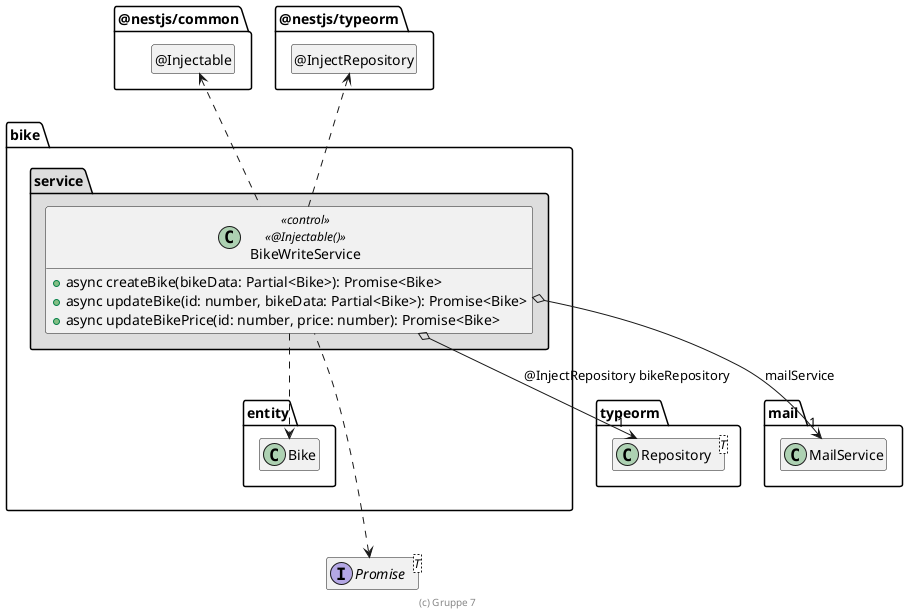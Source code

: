 ' Copyright (C) 2025 - present [Dein Name oder Hochschule]
'
' This program is free software: you can redistribute it and/or modify
' it under the terms of the GNU General Public License as published by
' the Free Software Foundation, either version 3 of the License, or
' (at your option) any later version.
'
' This program is distributed in the hope that it will be useful,
' but WITHOUT ANY WARRANTY; without even the implied warranty of
' MERCHANTABILITY or FITNESS FOR A PARTICULAR PURPOSE.  See the
' GNU General Public License for more details.
'
' You should have received a copy of the GNU General Public License
' along with this program.  If not, see <https://www.gnu.org/licenses/>.

' Preview durch <Alt>d

@startuml Anwendungskern

interface Promise<T>

package @nestjs/common {
  class "@Injectable" as Injectable
  hide Injectable circle
}

package typeorm {
  class Repository<T>
}

package @nestjs/typeorm {
  class "@InjectRepository" as InjectRepository
  hide InjectRepository circle
}

package mail {
  class MailService
}

package bike {
  package entity {
    class Bike
  }

  package service #DDDDDD {
    class BikeWriteService << control >> <<@Injectable()>> {
      + async createBike(bikeData: Partial<Bike>): Promise<Bike>
      + async updateBike(id: number, bikeData: Partial<Bike>): Promise<Bike>
      + async updateBikePrice(id: number, price: number): Promise<Bike>
    }

    BikeWriteService o--> "1" Repository : @InjectRepository bikeRepository
    BikeWriteService o--> "1" MailService : mailService

    BikeWriteService .up.> Injectable
    BikeWriteService .up.> InjectRepository

    BikeWriteService .up.> Promise
    BikeWriteService ..> Bike

    MailService .[hidden].> Promise
    Bike .[hidden].> Promise
  }
}

hide empty members

footer (c) Gruppe 7

@enduml
